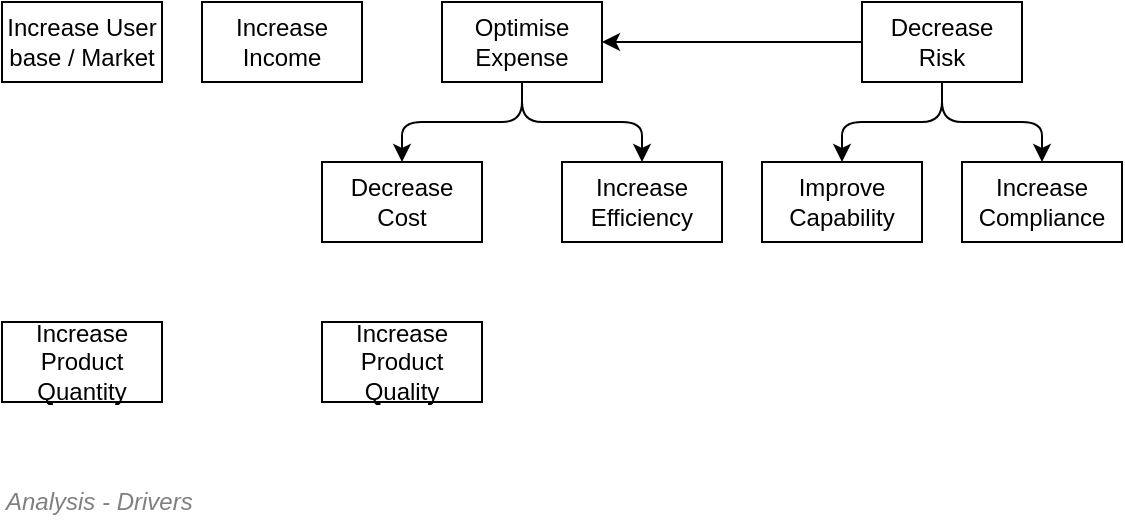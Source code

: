 <mxfile version="17.5.0" type="google"><diagram id="4QclizmJdLICRJyunnyI" name="Drivers"><mxGraphModel grid="1" page="1" gridSize="10" guides="1" tooltips="1" connect="1" arrows="1" fold="1" pageScale="1" pageWidth="827" pageHeight="1169" math="0" shadow="0"><root><mxCell id="Ek8s6bN6mwDeFIb-ed5M-0"/><mxCell id="Ek8s6bN6mwDeFIb-ed5M-1" value="Diagram" parent="Ek8s6bN6mwDeFIb-ed5M-0"/><mxCell id="Ek8s6bN6mwDeFIb-ed5M-2" value="&lt;font style=&quot;font-size: 12px;&quot;&gt;Increase Product Quantity&lt;br style=&quot;font-size: 12px;&quot;&gt;&lt;/font&gt;" style="rounded=1;whiteSpace=wrap;html=1;strokeWidth=1;fillColor=#FFFFFF;fontSize=12;align=center;horizontal=1;verticalAlign=middle;arcSize=6;container=0;absoluteArcSize=1;recursiveResize=0;" vertex="1" parent="Ek8s6bN6mwDeFIb-ed5M-1"><mxGeometry x="120" y="360" width="80" height="40" as="geometry"/></mxCell><mxCell id="Ek8s6bN6mwDeFIb-ed5M-3" value="&lt;font style=&quot;font-size: 12px;&quot;&gt;Increase Product Quality&lt;br style=&quot;font-size: 12px;&quot;&gt;&lt;/font&gt;" style="rounded=1;whiteSpace=wrap;html=1;strokeWidth=1;fillColor=#FFFFFF;fontSize=12;align=center;horizontal=1;verticalAlign=middle;arcSize=6;container=0;absoluteArcSize=1;recursiveResize=0;" vertex="1" parent="Ek8s6bN6mwDeFIb-ed5M-1"><mxGeometry x="280" y="360" width="80" height="40" as="geometry"/></mxCell><mxCell id="Ek8s6bN6mwDeFIb-ed5M-4" value="&lt;font style=&quot;font-size: 12px;&quot;&gt;Increase Product Quantity&lt;br style=&quot;font-size: 12px;&quot;&gt;&lt;/font&gt;" style="rounded=0;whiteSpace=wrap;html=1;strokeWidth=1;fillColor=#FFFFFF;fontSize=12;align=center;horizontal=1;verticalAlign=middle;arcSize=6;container=0;absoluteArcSize=1;recursiveResize=0;" vertex="1" parent="Ek8s6bN6mwDeFIb-ed5M-1"><mxGeometry x="120" y="360" width="80" height="40" as="geometry"/></mxCell><mxCell id="Ek8s6bN6mwDeFIb-ed5M-5" value="&lt;font style=&quot;font-size: 12px;&quot;&gt;Increase Product Quality&lt;br style=&quot;font-size: 12px;&quot;&gt;&lt;/font&gt;" style="rounded=0;whiteSpace=wrap;html=1;strokeWidth=1;fillColor=#FFFFFF;fontSize=12;align=center;horizontal=1;verticalAlign=middle;arcSize=6;container=0;absoluteArcSize=1;recursiveResize=0;" vertex="1" parent="Ek8s6bN6mwDeFIb-ed5M-1"><mxGeometry x="280" y="360" width="80" height="40" as="geometry"/></mxCell><mxCell id="Ek8s6bN6mwDeFIb-ed5M-6" value="&lt;font style=&quot;font-size: 12px;&quot;&gt;Increase User base / Market&lt;br style=&quot;font-size: 12px;&quot;&gt;&lt;/font&gt;" style="rounded=0;whiteSpace=wrap;html=1;strokeWidth=1;fillColor=#FFFFFF;fontSize=12;align=center;horizontal=1;verticalAlign=middle;arcSize=6;container=0;absoluteArcSize=1;recursiveResize=0;" vertex="1" parent="Ek8s6bN6mwDeFIb-ed5M-1"><mxGeometry x="120" y="200" width="80" height="40" as="geometry"/></mxCell><mxCell id="Ek8s6bN6mwDeFIb-ed5M-7" value="&lt;font style=&quot;font-size: 12px;&quot;&gt;Increase &lt;br style=&quot;font-size: 12px;&quot;&gt;Income&lt;br style=&quot;font-size: 12px;&quot;&gt;&lt;/font&gt;" style="rounded=0;whiteSpace=wrap;html=1;strokeWidth=1;fillColor=#FFFFFF;fontSize=12;align=center;horizontal=1;verticalAlign=middle;arcSize=6;container=0;absoluteArcSize=1;recursiveResize=0;" vertex="1" parent="Ek8s6bN6mwDeFIb-ed5M-1"><mxGeometry x="220" y="200" width="80" height="40" as="geometry"/></mxCell><mxCell id="Ek8s6bN6mwDeFIb-ed5M-8" value="&lt;font style=&quot;font-size: 12px;&quot;&gt;Optimise Expense&lt;br style=&quot;font-size: 12px;&quot;&gt;&lt;/font&gt;" style="rounded=0;whiteSpace=wrap;html=1;strokeWidth=1;fillColor=#FFFFFF;fontSize=12;align=center;horizontal=1;verticalAlign=middle;arcSize=6;container=0;absoluteArcSize=1;recursiveResize=0;" vertex="1" parent="Ek8s6bN6mwDeFIb-ed5M-1"><mxGeometry x="340" y="200" width="80" height="40" as="geometry"/></mxCell><mxCell id="Ek8s6bN6mwDeFIb-ed5M-9" value="&lt;font style=&quot;font-size: 12px;&quot;&gt;Decrease Risk&lt;br style=&quot;font-size: 12px;&quot;&gt;&lt;/font&gt;" style="rounded=0;whiteSpace=wrap;html=1;strokeWidth=1;fillColor=#FFFFFF;fontSize=12;align=center;horizontal=1;verticalAlign=middle;arcSize=6;container=0;absoluteArcSize=1;recursiveResize=0;" vertex="1" parent="Ek8s6bN6mwDeFIb-ed5M-1"><mxGeometry x="550" y="200" width="80" height="40" as="geometry"/></mxCell><mxCell id="Ek8s6bN6mwDeFIb-ed5M-10" value="&lt;font style=&quot;font-size: 12px;&quot;&gt;Decrease Cost&lt;br style=&quot;font-size: 12px;&quot;&gt;&lt;/font&gt;" style="rounded=0;whiteSpace=wrap;html=1;strokeWidth=1;fillColor=#FFFFFF;fontSize=12;align=center;horizontal=1;verticalAlign=middle;arcSize=6;container=0;absoluteArcSize=1;recursiveResize=0;" vertex="1" parent="Ek8s6bN6mwDeFIb-ed5M-1"><mxGeometry x="280" y="280" width="80" height="40" as="geometry"/></mxCell><mxCell id="Ek8s6bN6mwDeFIb-ed5M-11" value="&lt;font style=&quot;font-size: 12px;&quot;&gt;Increase Efficiency&lt;br style=&quot;font-size: 12px;&quot;&gt;&lt;/font&gt;" style="rounded=0;whiteSpace=wrap;html=1;strokeWidth=1;fillColor=#FFFFFF;fontSize=12;align=center;horizontal=1;verticalAlign=middle;arcSize=6;container=0;absoluteArcSize=1;recursiveResize=0;" vertex="1" parent="Ek8s6bN6mwDeFIb-ed5M-1"><mxGeometry x="400" y="280" width="80" height="40" as="geometry"/></mxCell><mxCell id="Ek8s6bN6mwDeFIb-ed5M-15" value="&lt;font style=&quot;font-size: 12px;&quot;&gt;Increase Efficiency&lt;br style=&quot;font-size: 12px;&quot;&gt;&lt;/font&gt;" style="rounded=0;whiteSpace=wrap;html=1;strokeWidth=1;fillColor=#FFFFFF;fontSize=12;align=center;horizontal=1;verticalAlign=middle;arcSize=6;container=0;absoluteArcSize=1;recursiveResize=0;" vertex="1" parent="Ek8s6bN6mwDeFIb-ed5M-1"><mxGeometry x="400" y="280" width="80" height="40" as="geometry"/></mxCell><mxCell id="Ek8s6bN6mwDeFIb-ed5M-16" value="&lt;font style=&quot;font-size: 12px;&quot;&gt;Increase User base / Market&lt;br style=&quot;font-size: 12px;&quot;&gt;&lt;/font&gt;" style="rounded=0;whiteSpace=wrap;html=1;strokeWidth=1;fillColor=#FFFFFF;fontSize=12;align=center;horizontal=1;verticalAlign=middle;arcSize=6;container=0;absoluteArcSize=1;recursiveResize=0;" vertex="1" parent="Ek8s6bN6mwDeFIb-ed5M-1"><mxGeometry x="120" y="200" width="80" height="40" as="geometry"/></mxCell><mxCell id="Ek8s6bN6mwDeFIb-ed5M-17" value="&lt;font style=&quot;font-size: 12px;&quot;&gt;Increase Compliance&lt;br style=&quot;font-size: 12px;&quot;&gt;&lt;/font&gt;" style="rounded=0;whiteSpace=wrap;html=1;strokeWidth=1;fillColor=#FFFFFF;fontSize=12;align=center;horizontal=1;verticalAlign=middle;arcSize=6;container=0;absoluteArcSize=1;recursiveResize=0;" vertex="1" parent="Ek8s6bN6mwDeFIb-ed5M-1"><mxGeometry x="600" y="280" width="80" height="40" as="geometry"/></mxCell><mxCell id="Ek8s6bN6mwDeFIb-ed5M-18" style="edgeStyle=orthogonalEdgeStyle;rounded=1;orthogonalLoop=1;jettySize=auto;html=1;entryX=1;entryY=0.5;entryDx=0;entryDy=0;startArrow=none;startFill=0;endArrow=classic;endFill=1;fontSize=12;fontColor=#000000;" edge="1" parent="Ek8s6bN6mwDeFIb-ed5M-1" source="Ek8s6bN6mwDeFIb-ed5M-21" target="Ek8s6bN6mwDeFIb-ed5M-25"><mxGeometry relative="1" as="geometry"/></mxCell><mxCell id="Ek8s6bN6mwDeFIb-ed5M-19" style="edgeStyle=orthogonalEdgeStyle;rounded=1;orthogonalLoop=1;jettySize=auto;html=1;entryX=0.5;entryY=0;entryDx=0;entryDy=0;startArrow=none;startFill=0;endArrow=classic;endFill=1;fontSize=12;fontColor=#000000;" edge="1" parent="Ek8s6bN6mwDeFIb-ed5M-1" source="Ek8s6bN6mwDeFIb-ed5M-21" target="Ek8s6bN6mwDeFIb-ed5M-17"><mxGeometry relative="1" as="geometry"/></mxCell><mxCell id="Ek8s6bN6mwDeFIb-ed5M-20" style="edgeStyle=orthogonalEdgeStyle;rounded=1;orthogonalLoop=1;jettySize=auto;html=1;entryX=0.5;entryY=0;entryDx=0;entryDy=0;startArrow=none;startFill=0;endArrow=classic;endFill=1;fontSize=12;fontColor=#000000;" edge="1" parent="Ek8s6bN6mwDeFIb-ed5M-1" source="Ek8s6bN6mwDeFIb-ed5M-21" target="Ek8s6bN6mwDeFIb-ed5M-29"><mxGeometry relative="1" as="geometry"/></mxCell><mxCell id="Ek8s6bN6mwDeFIb-ed5M-21" value="&lt;font style=&quot;font-size: 12px;&quot;&gt;Decrease Risk&lt;br style=&quot;font-size: 12px;&quot;&gt;&lt;/font&gt;" style="rounded=0;whiteSpace=wrap;html=1;strokeWidth=1;fillColor=#FFFFFF;fontSize=12;align=center;horizontal=1;verticalAlign=middle;arcSize=6;container=0;absoluteArcSize=1;recursiveResize=0;" vertex="1" parent="Ek8s6bN6mwDeFIb-ed5M-1"><mxGeometry x="550" y="200" width="80" height="40" as="geometry"/></mxCell><mxCell id="Ek8s6bN6mwDeFIb-ed5M-22" value="&lt;font style=&quot;font-size: 12px;&quot;&gt;Decrease Cost&lt;br style=&quot;font-size: 12px;&quot;&gt;&lt;/font&gt;" style="rounded=0;whiteSpace=wrap;html=1;strokeWidth=1;fillColor=#FFFFFF;fontSize=12;align=center;horizontal=1;verticalAlign=middle;arcSize=6;container=0;absoluteArcSize=1;recursiveResize=0;" vertex="1" parent="Ek8s6bN6mwDeFIb-ed5M-1"><mxGeometry x="280" y="280" width="80" height="40" as="geometry"/></mxCell><mxCell id="Ek8s6bN6mwDeFIb-ed5M-23" style="edgeStyle=orthogonalEdgeStyle;rounded=1;orthogonalLoop=1;jettySize=auto;html=1;entryX=0.5;entryY=0;entryDx=0;entryDy=0;startArrow=none;startFill=0;endArrow=classic;endFill=1;fontSize=12;fontColor=#000000;" edge="1" parent="Ek8s6bN6mwDeFIb-ed5M-1" source="Ek8s6bN6mwDeFIb-ed5M-25" target="Ek8s6bN6mwDeFIb-ed5M-22"><mxGeometry relative="1" as="geometry"/></mxCell><mxCell id="Ek8s6bN6mwDeFIb-ed5M-24" style="edgeStyle=orthogonalEdgeStyle;rounded=1;orthogonalLoop=1;jettySize=auto;html=1;entryX=0.5;entryY=0;entryDx=0;entryDy=0;startArrow=none;startFill=0;endArrow=classic;endFill=1;fontSize=12;fontColor=#000000;" edge="1" parent="Ek8s6bN6mwDeFIb-ed5M-1" source="Ek8s6bN6mwDeFIb-ed5M-25" target="Ek8s6bN6mwDeFIb-ed5M-15"><mxGeometry relative="1" as="geometry"/></mxCell><mxCell id="Ek8s6bN6mwDeFIb-ed5M-25" value="&lt;font style=&quot;font-size: 12px;&quot;&gt;Optimise Expense&lt;br style=&quot;font-size: 12px;&quot;&gt;&lt;/font&gt;" style="rounded=0;whiteSpace=wrap;html=1;strokeWidth=1;fillColor=#FFFFFF;fontSize=12;align=center;horizontal=1;verticalAlign=middle;arcSize=6;container=0;absoluteArcSize=1;recursiveResize=0;" vertex="1" parent="Ek8s6bN6mwDeFIb-ed5M-1"><mxGeometry x="340" y="200" width="80" height="40" as="geometry"/></mxCell><mxCell id="Ek8s6bN6mwDeFIb-ed5M-26" value="&lt;font style=&quot;font-size: 12px;&quot;&gt;Increase &lt;br style=&quot;font-size: 12px;&quot;&gt;Income&lt;br style=&quot;font-size: 12px;&quot;&gt;&lt;/font&gt;" style="rounded=0;whiteSpace=wrap;html=1;strokeWidth=1;fillColor=#FFFFFF;fontSize=12;align=center;horizontal=1;verticalAlign=middle;arcSize=6;container=0;absoluteArcSize=1;recursiveResize=0;" vertex="1" parent="Ek8s6bN6mwDeFIb-ed5M-1"><mxGeometry x="220" y="200" width="80" height="40" as="geometry"/></mxCell><mxCell id="Ek8s6bN6mwDeFIb-ed5M-27" value="&lt;font style=&quot;font-size: 12px;&quot;&gt;Increase Product Quality&lt;br style=&quot;font-size: 12px;&quot;&gt;&lt;/font&gt;" style="rounded=0;whiteSpace=wrap;html=1;strokeWidth=1;fillColor=#FFFFFF;fontSize=12;align=center;horizontal=1;verticalAlign=middle;arcSize=6;container=0;absoluteArcSize=1;recursiveResize=0;" vertex="1" parent="Ek8s6bN6mwDeFIb-ed5M-1"><mxGeometry x="280" y="360" width="80" height="40" as="geometry"/></mxCell><mxCell id="Ek8s6bN6mwDeFIb-ed5M-28" value="&lt;font style=&quot;font-size: 12px;&quot;&gt;Increase Product Quantity&lt;br style=&quot;font-size: 12px;&quot;&gt;&lt;/font&gt;" style="rounded=0;whiteSpace=wrap;html=1;strokeWidth=1;fillColor=#FFFFFF;fontSize=12;align=center;horizontal=1;verticalAlign=middle;arcSize=6;container=0;absoluteArcSize=1;recursiveResize=0;" vertex="1" parent="Ek8s6bN6mwDeFIb-ed5M-1"><mxGeometry x="120" y="360" width="80" height="40" as="geometry"/></mxCell><mxCell id="Ek8s6bN6mwDeFIb-ed5M-29" value="&lt;font style=&quot;font-size: 12px;&quot;&gt;Improve Capability&lt;br style=&quot;font-size: 12px;&quot;&gt;&lt;/font&gt;" style="rounded=0;whiteSpace=wrap;html=1;strokeWidth=1;fillColor=#FFFFFF;fontSize=12;align=center;horizontal=1;verticalAlign=middle;arcSize=6;container=0;absoluteArcSize=1;recursiveResize=0;" vertex="1" parent="Ek8s6bN6mwDeFIb-ed5M-1"><mxGeometry x="500" y="280" width="80" height="40" as="geometry"/></mxCell><mxCell id="VzKb3qo8QoJD9HxGnBqc-0" value="Title/Diagram" parent="Ek8s6bN6mwDeFIb-ed5M-0"/><mxCell id="Ek8s6bN6mwDeFIb-ed5M-30" value="&lt;font style=&quot;font-size: 12px ; font-weight: normal&quot;&gt;&lt;i style=&quot;font-size: 12px&quot;&gt;Analysis - Drivers&lt;br&gt;&lt;/i&gt;&lt;/font&gt;" style="text;strokeColor=none;fillColor=none;html=1;fontSize=12;fontStyle=1;verticalAlign=middle;align=left;shadow=0;glass=0;comic=0;opacity=30;fontColor=#808080;" vertex="1" parent="VzKb3qo8QoJD9HxGnBqc-0"><mxGeometry x="120" y="440" width="520" height="20" as="geometry"/></mxCell></root></mxGraphModel></diagram></mxfile>